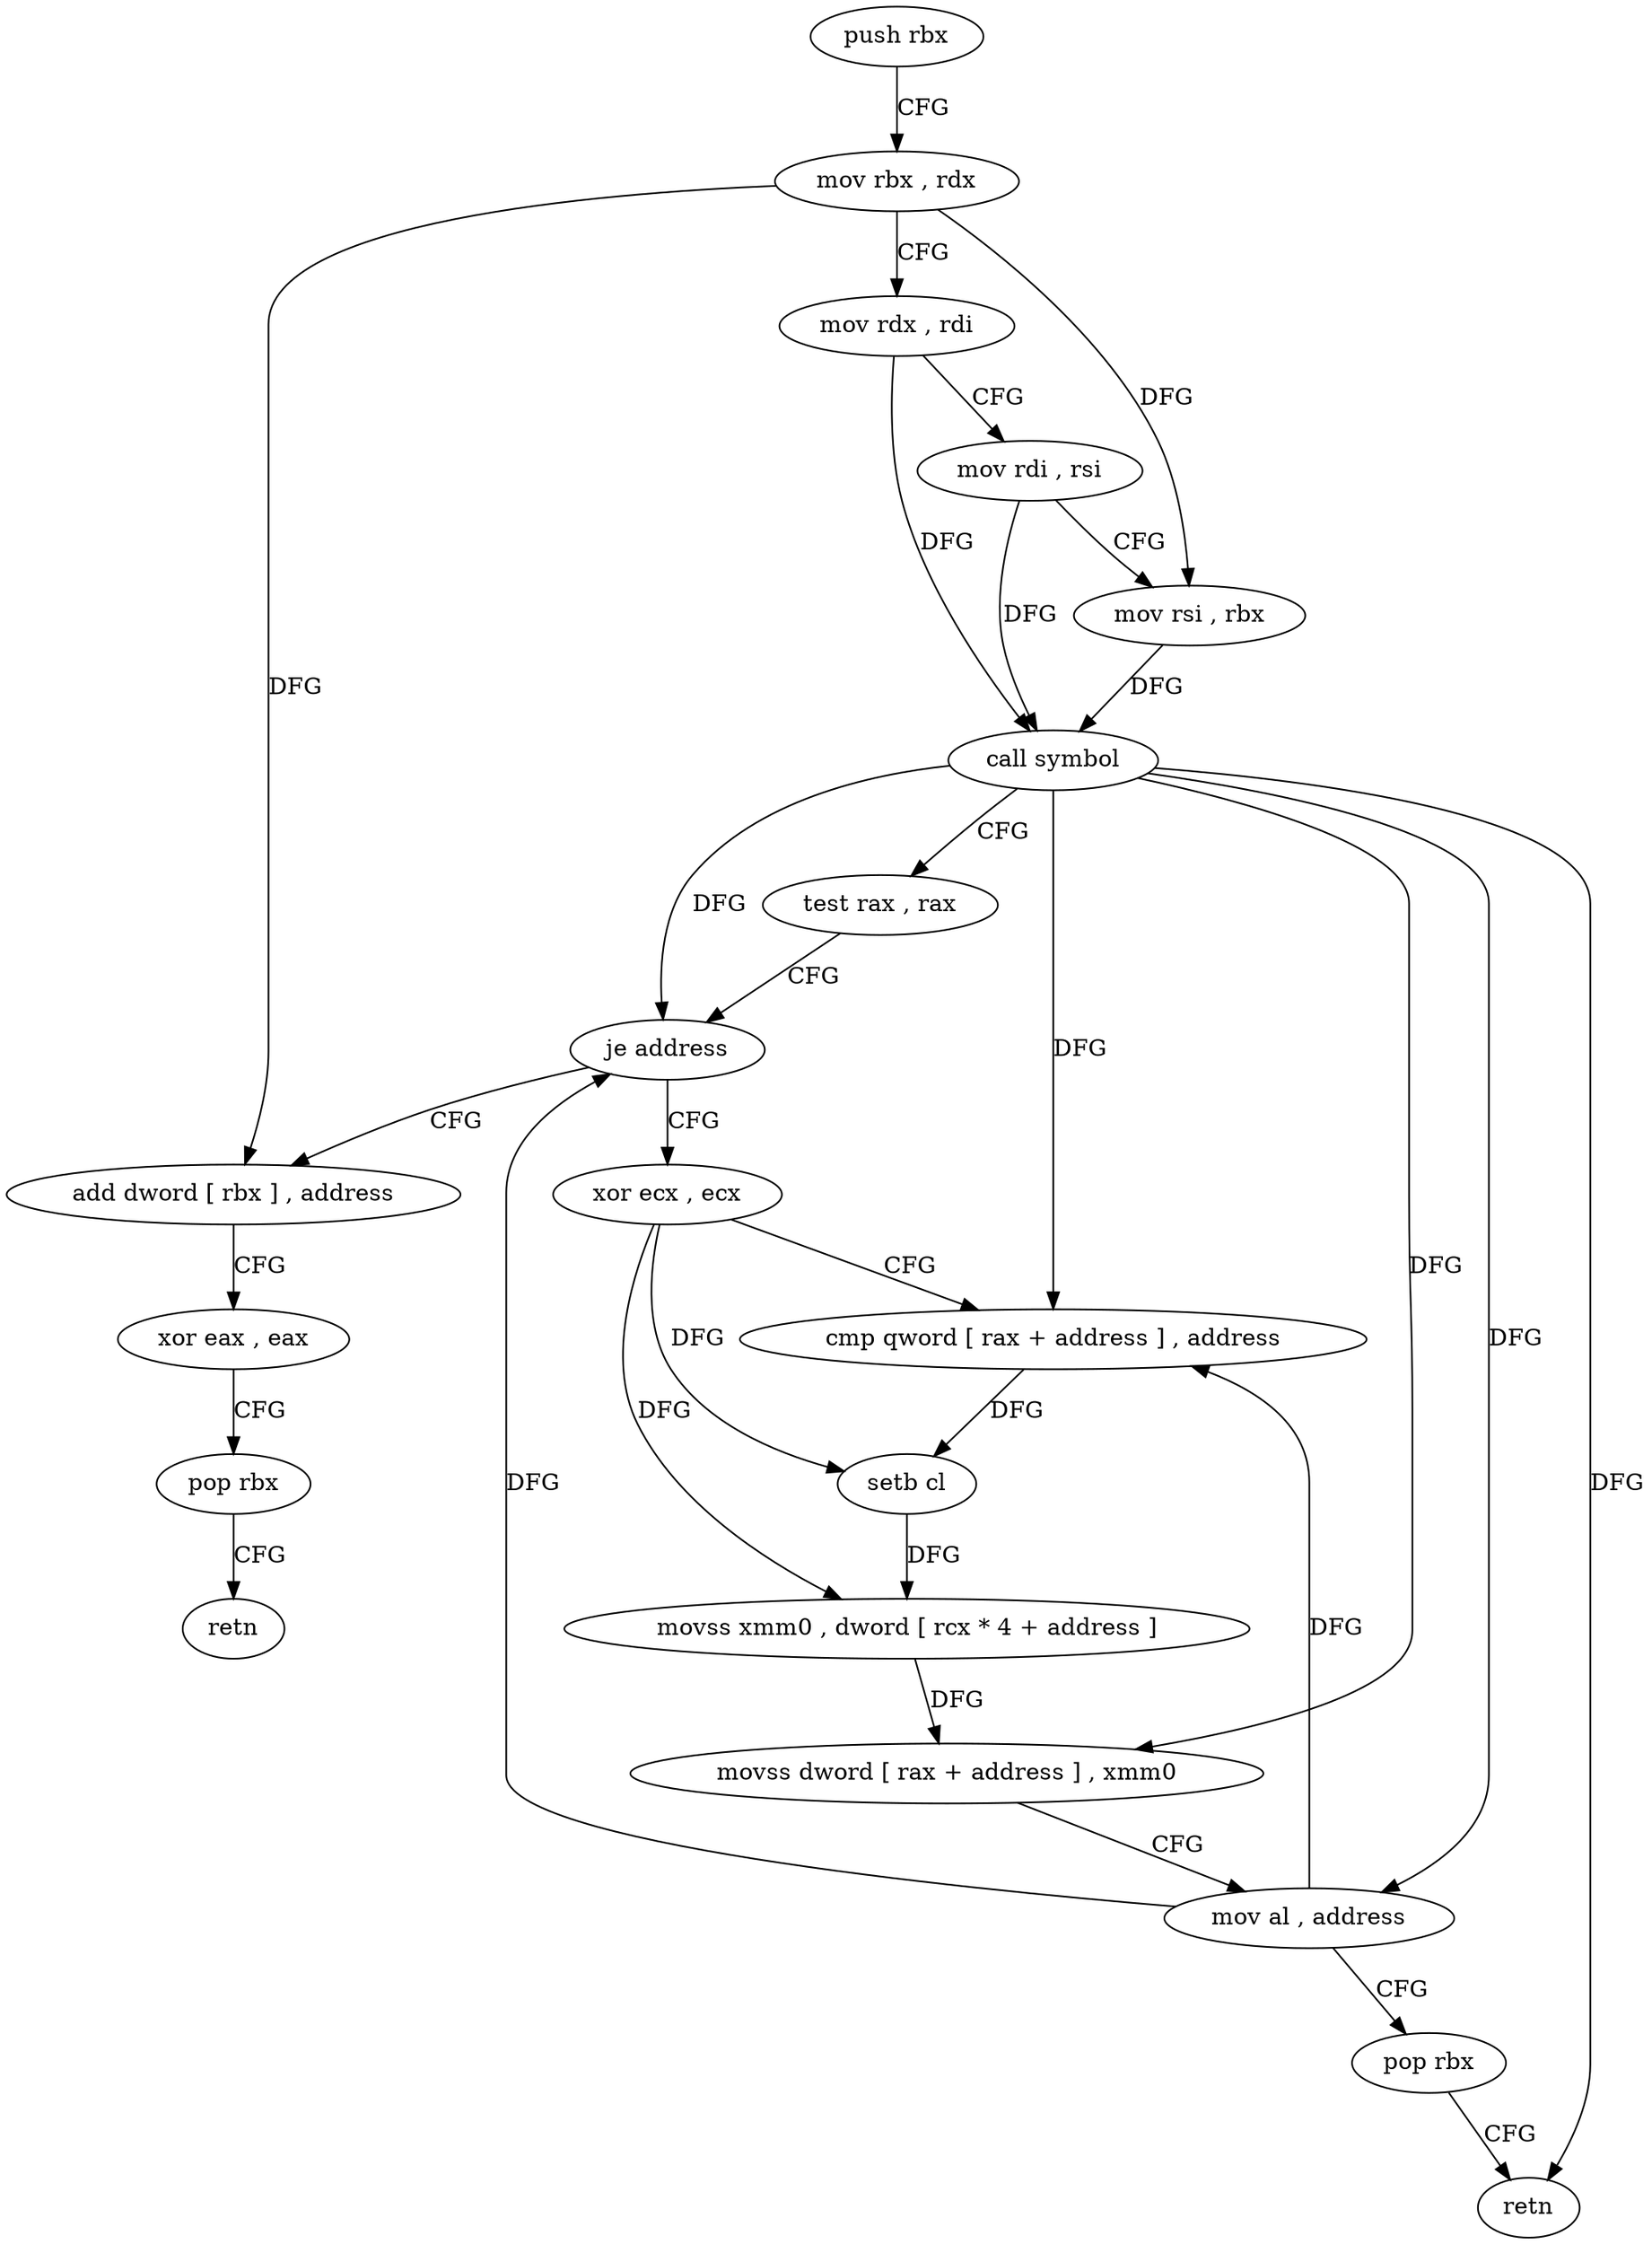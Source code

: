 digraph "func" {
"4242128" [label = "push rbx" ]
"4242129" [label = "mov rbx , rdx" ]
"4242132" [label = "mov rdx , rdi" ]
"4242135" [label = "mov rdi , rsi" ]
"4242138" [label = "mov rsi , rbx" ]
"4242141" [label = "call symbol" ]
"4242146" [label = "test rax , rax" ]
"4242149" [label = "je address" ]
"4242179" [label = "add dword [ rbx ] , address" ]
"4242151" [label = "xor ecx , ecx" ]
"4242182" [label = "xor eax , eax" ]
"4242184" [label = "pop rbx" ]
"4242185" [label = "retn" ]
"4242153" [label = "cmp qword [ rax + address ] , address" ]
"4242158" [label = "setb cl" ]
"4242161" [label = "movss xmm0 , dword [ rcx * 4 + address ]" ]
"4242170" [label = "movss dword [ rax + address ] , xmm0" ]
"4242175" [label = "mov al , address" ]
"4242177" [label = "pop rbx" ]
"4242178" [label = "retn" ]
"4242128" -> "4242129" [ label = "CFG" ]
"4242129" -> "4242132" [ label = "CFG" ]
"4242129" -> "4242138" [ label = "DFG" ]
"4242129" -> "4242179" [ label = "DFG" ]
"4242132" -> "4242135" [ label = "CFG" ]
"4242132" -> "4242141" [ label = "DFG" ]
"4242135" -> "4242138" [ label = "CFG" ]
"4242135" -> "4242141" [ label = "DFG" ]
"4242138" -> "4242141" [ label = "DFG" ]
"4242141" -> "4242146" [ label = "CFG" ]
"4242141" -> "4242149" [ label = "DFG" ]
"4242141" -> "4242153" [ label = "DFG" ]
"4242141" -> "4242170" [ label = "DFG" ]
"4242141" -> "4242175" [ label = "DFG" ]
"4242141" -> "4242178" [ label = "DFG" ]
"4242146" -> "4242149" [ label = "CFG" ]
"4242149" -> "4242179" [ label = "CFG" ]
"4242149" -> "4242151" [ label = "CFG" ]
"4242179" -> "4242182" [ label = "CFG" ]
"4242151" -> "4242153" [ label = "CFG" ]
"4242151" -> "4242158" [ label = "DFG" ]
"4242151" -> "4242161" [ label = "DFG" ]
"4242182" -> "4242184" [ label = "CFG" ]
"4242184" -> "4242185" [ label = "CFG" ]
"4242153" -> "4242158" [ label = "DFG" ]
"4242158" -> "4242161" [ label = "DFG" ]
"4242161" -> "4242170" [ label = "DFG" ]
"4242170" -> "4242175" [ label = "CFG" ]
"4242175" -> "4242177" [ label = "CFG" ]
"4242175" -> "4242149" [ label = "DFG" ]
"4242175" -> "4242153" [ label = "DFG" ]
"4242177" -> "4242178" [ label = "CFG" ]
}

